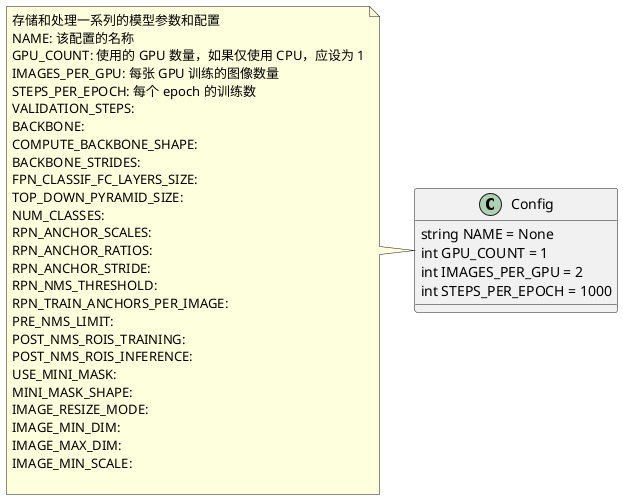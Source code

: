 @startuml
class Config {
    string NAME = None
    int GPU_COUNT = 1
    int IMAGES_PER_GPU = 2
    int STEPS_PER_EPOCH = 1000
}
note left of Config: 存储和处理一系列的模型参数和配置\n\
NAME: 该配置的名称\n\
GPU_COUNT: 使用的 GPU 数量，如果仅使用 CPU，应设为 1\n\
IMAGES_PER_GPU: 每张 GPU 训练的图像数量\n\
STEPS_PER_EPOCH: 每个 epoch 的训练数\n\
VALIDATION_STEPS:\n\
BACKBONE:\n\
COMPUTE_BACKBONE_SHAPE:\n\
BACKBONE_STRIDES:\n\
FPN_CLASSIF_FC_LAYERS_SIZE:\n\
TOP_DOWN_PYRAMID_SIZE:\n\
NUM_CLASSES:\n\
RPN_ANCHOR_SCALES:\n\
RPN_ANCHOR_RATIOS:\n\
RPN_ANCHOR_STRIDE:\n\
RPN_NMS_THRESHOLD:\n\
RPN_TRAIN_ANCHORS_PER_IMAGE:\n\
PRE_NMS_LIMIT:\n\
POST_NMS_ROIS_TRAINING:\n\
POST_NMS_ROIS_INFERENCE:\n\
USE_MINI_MASK:\n\
MINI_MASK_SHAPE:\n\
IMAGE_RESIZE_MODE:\n\
IMAGE_MIN_DIM:\n\
IMAGE_MAX_DIM:\n\
IMAGE_MIN_SCALE:\n\

' Class01 <|-- Class02
' Class03 *-- Class04
' Class05 o-- Class06
' Class07 .. Class08
' Class09 -- Class10
@enduml
